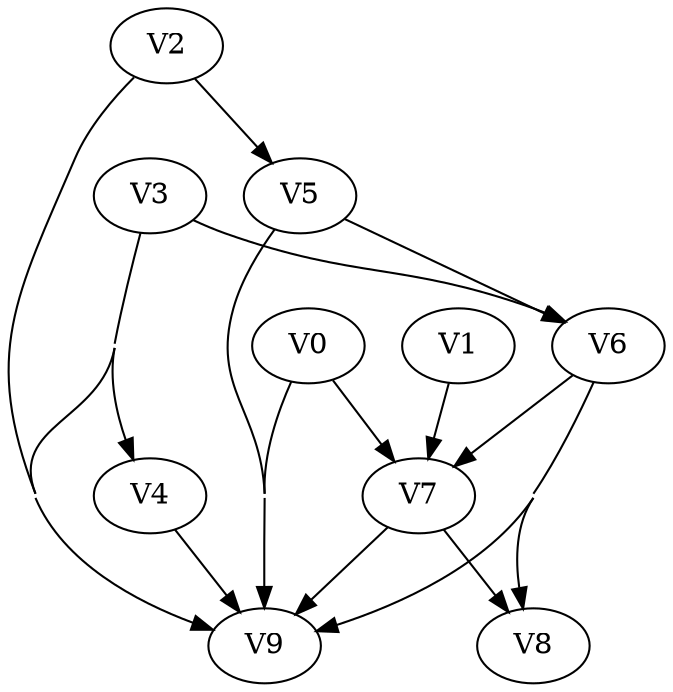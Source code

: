strict digraph my_dotgraph {
concentrate=True;
V0;
V1;
V2;
V3;
V4;
V5;
V6;
V7;
V8;
V9;
V0 -> V7;
V0 -> V9;
V1 -> V7;
V2 -> V5;
V2 -> V9;
V3 -> V4;
V3 -> V6;
V3 -> V9;
V4 -> V9;
V5 -> V6;
V5 -> V9;
V6 -> V7;
V6 -> V8;
V6 -> V9;
V7 -> V8;
V7 -> V9;
V8 
}